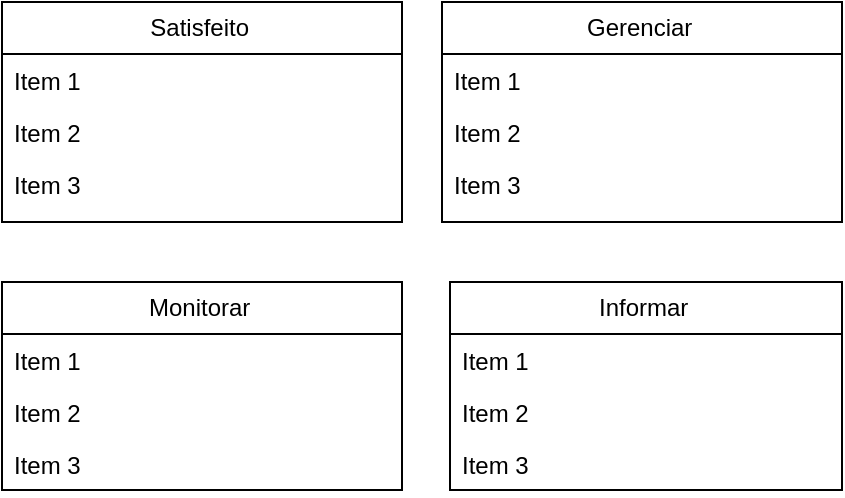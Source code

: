 <mxfile version="23.1.5" type="github">
  <diagram name="Página-1" id="4VICdA9OEUO9jNEx8xjW">
    <mxGraphModel dx="989" dy="545" grid="1" gridSize="10" guides="1" tooltips="1" connect="1" arrows="1" fold="1" page="1" pageScale="1" pageWidth="827" pageHeight="1169" math="0" shadow="0">
      <root>
        <mxCell id="0" />
        <mxCell id="1" parent="0" />
        <mxCell id="TS-iA7SKgb6yTGz_fqgG-49" value="Satisfeito&amp;nbsp;" style="swimlane;fontStyle=0;childLayout=stackLayout;horizontal=1;startSize=26;fillColor=none;horizontalStack=0;resizeParent=1;resizeParentMax=0;resizeLast=0;collapsible=1;marginBottom=0;html=1;" vertex="1" parent="1">
          <mxGeometry x="50" y="30" width="200" height="110" as="geometry">
            <mxRectangle x="50" y="30" width="90" height="30" as="alternateBounds" />
          </mxGeometry>
        </mxCell>
        <mxCell id="TS-iA7SKgb6yTGz_fqgG-50" value="Item 1" style="text;strokeColor=none;fillColor=none;align=left;verticalAlign=top;spacingLeft=4;spacingRight=4;overflow=hidden;rotatable=0;points=[[0,0.5],[1,0.5]];portConstraint=eastwest;whiteSpace=wrap;html=1;" vertex="1" parent="TS-iA7SKgb6yTGz_fqgG-49">
          <mxGeometry y="26" width="200" height="26" as="geometry" />
        </mxCell>
        <mxCell id="TS-iA7SKgb6yTGz_fqgG-51" value="Item 2" style="text;strokeColor=none;fillColor=none;align=left;verticalAlign=top;spacingLeft=4;spacingRight=4;overflow=hidden;rotatable=0;points=[[0,0.5],[1,0.5]];portConstraint=eastwest;whiteSpace=wrap;html=1;" vertex="1" parent="TS-iA7SKgb6yTGz_fqgG-49">
          <mxGeometry y="52" width="200" height="26" as="geometry" />
        </mxCell>
        <mxCell id="TS-iA7SKgb6yTGz_fqgG-52" value="Item 3" style="text;strokeColor=none;fillColor=none;align=left;verticalAlign=top;spacingLeft=4;spacingRight=4;overflow=hidden;rotatable=0;points=[[0,0.5],[1,0.5]];portConstraint=eastwest;whiteSpace=wrap;html=1;" vertex="1" parent="TS-iA7SKgb6yTGz_fqgG-49">
          <mxGeometry y="78" width="200" height="32" as="geometry" />
        </mxCell>
        <mxCell id="TS-iA7SKgb6yTGz_fqgG-53" value="Gerenciar&amp;nbsp;" style="swimlane;fontStyle=0;childLayout=stackLayout;horizontal=1;startSize=26;fillColor=none;horizontalStack=0;resizeParent=1;resizeParentMax=0;resizeLast=0;collapsible=1;marginBottom=0;html=1;" vertex="1" parent="1">
          <mxGeometry x="270" y="30" width="200" height="110" as="geometry" />
        </mxCell>
        <mxCell id="TS-iA7SKgb6yTGz_fqgG-54" value="Item 1" style="text;strokeColor=none;fillColor=none;align=left;verticalAlign=top;spacingLeft=4;spacingRight=4;overflow=hidden;rotatable=0;points=[[0,0.5],[1,0.5]];portConstraint=eastwest;whiteSpace=wrap;html=1;" vertex="1" parent="TS-iA7SKgb6yTGz_fqgG-53">
          <mxGeometry y="26" width="200" height="26" as="geometry" />
        </mxCell>
        <mxCell id="TS-iA7SKgb6yTGz_fqgG-55" value="Item 2" style="text;strokeColor=none;fillColor=none;align=left;verticalAlign=top;spacingLeft=4;spacingRight=4;overflow=hidden;rotatable=0;points=[[0,0.5],[1,0.5]];portConstraint=eastwest;whiteSpace=wrap;html=1;" vertex="1" parent="TS-iA7SKgb6yTGz_fqgG-53">
          <mxGeometry y="52" width="200" height="26" as="geometry" />
        </mxCell>
        <mxCell id="TS-iA7SKgb6yTGz_fqgG-56" value="Item 3" style="text;strokeColor=none;fillColor=none;align=left;verticalAlign=top;spacingLeft=4;spacingRight=4;overflow=hidden;rotatable=0;points=[[0,0.5],[1,0.5]];portConstraint=eastwest;whiteSpace=wrap;html=1;" vertex="1" parent="TS-iA7SKgb6yTGz_fqgG-53">
          <mxGeometry y="78" width="200" height="32" as="geometry" />
        </mxCell>
        <mxCell id="TS-iA7SKgb6yTGz_fqgG-57" value="Monitorar&amp;nbsp;" style="swimlane;fontStyle=0;childLayout=stackLayout;horizontal=1;startSize=26;fillColor=none;horizontalStack=0;resizeParent=1;resizeParentMax=0;resizeLast=0;collapsible=1;marginBottom=0;html=1;" vertex="1" parent="1">
          <mxGeometry x="50" y="170" width="200" height="104" as="geometry" />
        </mxCell>
        <mxCell id="TS-iA7SKgb6yTGz_fqgG-58" value="Item 1" style="text;strokeColor=none;fillColor=none;align=left;verticalAlign=top;spacingLeft=4;spacingRight=4;overflow=hidden;rotatable=0;points=[[0,0.5],[1,0.5]];portConstraint=eastwest;whiteSpace=wrap;html=1;" vertex="1" parent="TS-iA7SKgb6yTGz_fqgG-57">
          <mxGeometry y="26" width="200" height="26" as="geometry" />
        </mxCell>
        <mxCell id="TS-iA7SKgb6yTGz_fqgG-59" value="Item 2" style="text;strokeColor=none;fillColor=none;align=left;verticalAlign=top;spacingLeft=4;spacingRight=4;overflow=hidden;rotatable=0;points=[[0,0.5],[1,0.5]];portConstraint=eastwest;whiteSpace=wrap;html=1;" vertex="1" parent="TS-iA7SKgb6yTGz_fqgG-57">
          <mxGeometry y="52" width="200" height="26" as="geometry" />
        </mxCell>
        <mxCell id="TS-iA7SKgb6yTGz_fqgG-60" value="Item 3" style="text;strokeColor=none;fillColor=none;align=left;verticalAlign=top;spacingLeft=4;spacingRight=4;overflow=hidden;rotatable=0;points=[[0,0.5],[1,0.5]];portConstraint=eastwest;whiteSpace=wrap;html=1;" vertex="1" parent="TS-iA7SKgb6yTGz_fqgG-57">
          <mxGeometry y="78" width="200" height="26" as="geometry" />
        </mxCell>
        <mxCell id="TS-iA7SKgb6yTGz_fqgG-61" value="Informar&amp;nbsp;" style="swimlane;fontStyle=0;childLayout=stackLayout;horizontal=1;startSize=26;fillColor=none;horizontalStack=0;resizeParent=1;resizeParentMax=0;resizeLast=0;collapsible=1;marginBottom=0;html=1;" vertex="1" parent="1">
          <mxGeometry x="274" y="170" width="196" height="104" as="geometry" />
        </mxCell>
        <mxCell id="TS-iA7SKgb6yTGz_fqgG-62" value="Item 1" style="text;strokeColor=none;fillColor=none;align=left;verticalAlign=top;spacingLeft=4;spacingRight=4;overflow=hidden;rotatable=0;points=[[0,0.5],[1,0.5]];portConstraint=eastwest;whiteSpace=wrap;html=1;" vertex="1" parent="TS-iA7SKgb6yTGz_fqgG-61">
          <mxGeometry y="26" width="196" height="26" as="geometry" />
        </mxCell>
        <mxCell id="TS-iA7SKgb6yTGz_fqgG-63" value="Item 2" style="text;strokeColor=none;fillColor=none;align=left;verticalAlign=top;spacingLeft=4;spacingRight=4;overflow=hidden;rotatable=0;points=[[0,0.5],[1,0.5]];portConstraint=eastwest;whiteSpace=wrap;html=1;" vertex="1" parent="TS-iA7SKgb6yTGz_fqgG-61">
          <mxGeometry y="52" width="196" height="26" as="geometry" />
        </mxCell>
        <mxCell id="TS-iA7SKgb6yTGz_fqgG-64" value="Item 3" style="text;strokeColor=none;fillColor=none;align=left;verticalAlign=top;spacingLeft=4;spacingRight=4;overflow=hidden;rotatable=0;points=[[0,0.5],[1,0.5]];portConstraint=eastwest;whiteSpace=wrap;html=1;" vertex="1" parent="TS-iA7SKgb6yTGz_fqgG-61">
          <mxGeometry y="78" width="196" height="26" as="geometry" />
        </mxCell>
      </root>
    </mxGraphModel>
  </diagram>
</mxfile>
